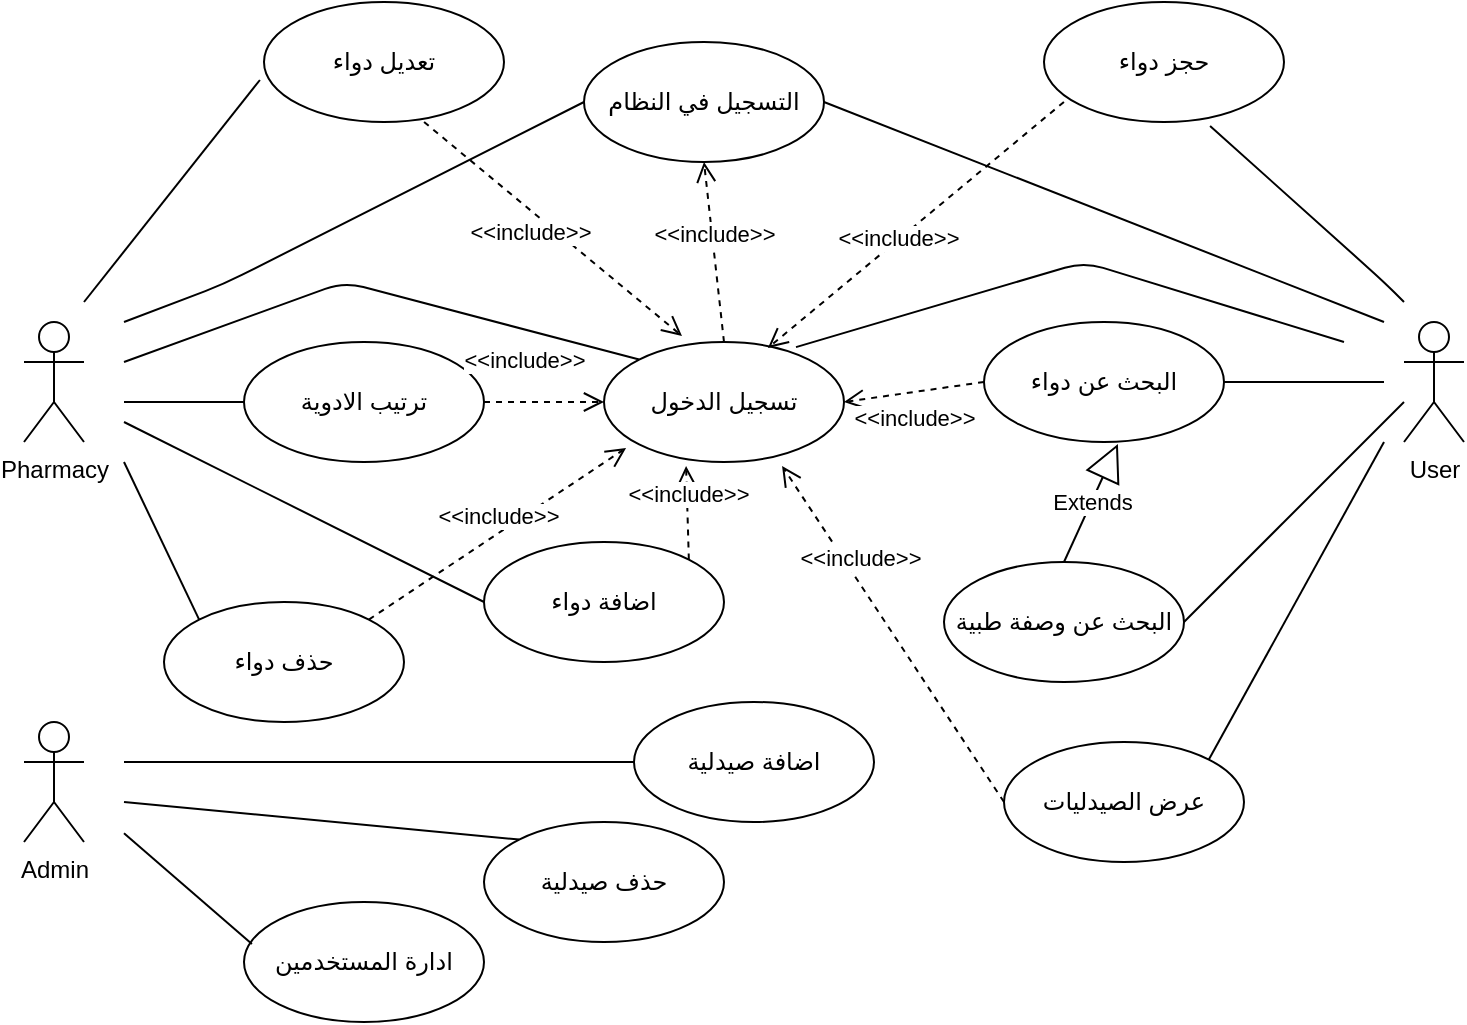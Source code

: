 <mxfile version="15.8.7" type="device"><diagram id="deuCTrwiV307Dfn4mF3x" name="Page-1"><mxGraphModel dx="868" dy="553" grid="0" gridSize="10" guides="1" tooltips="1" connect="1" arrows="1" fold="1" page="0" pageScale="1" pageWidth="850" pageHeight="1100" background="#ffffff" math="0" shadow="0"><root><mxCell id="0"/><mxCell id="1" parent="0"/><mxCell id="YutDZOz3ZFfcqXPv1aBb-1" value="Pharmacy" style="shape=umlActor;verticalLabelPosition=bottom;verticalAlign=top;html=1;" vertex="1" parent="1"><mxGeometry x="60" y="220" width="30" height="60" as="geometry"/></mxCell><mxCell id="YutDZOz3ZFfcqXPv1aBb-2" value="User" style="shape=umlActor;verticalLabelPosition=bottom;verticalAlign=top;html=1;" vertex="1" parent="1"><mxGeometry x="750" y="220" width="30" height="60" as="geometry"/></mxCell><mxCell id="YutDZOz3ZFfcqXPv1aBb-3" value="Admin" style="shape=umlActor;verticalLabelPosition=bottom;verticalAlign=top;html=1;" vertex="1" parent="1"><mxGeometry x="60" y="420" width="30" height="60" as="geometry"/></mxCell><mxCell id="YutDZOz3ZFfcqXPv1aBb-4" value="البحث عن دواء" style="ellipse;whiteSpace=wrap;html=1;" vertex="1" parent="1"><mxGeometry x="540" y="220" width="120" height="60" as="geometry"/></mxCell><mxCell id="YutDZOz3ZFfcqXPv1aBb-5" value="حجز دواء" style="ellipse;whiteSpace=wrap;html=1;" vertex="1" parent="1"><mxGeometry x="570" y="60" width="120" height="60" as="geometry"/></mxCell><mxCell id="YutDZOz3ZFfcqXPv1aBb-6" value="البحث عن وصفة طبية" style="ellipse;whiteSpace=wrap;html=1;" vertex="1" parent="1"><mxGeometry x="520" y="340" width="120" height="60" as="geometry"/></mxCell><mxCell id="YutDZOz3ZFfcqXPv1aBb-7" value="عرض الصيدليات" style="ellipse;whiteSpace=wrap;html=1;" vertex="1" parent="1"><mxGeometry x="550" y="430" width="120" height="60" as="geometry"/></mxCell><mxCell id="YutDZOz3ZFfcqXPv1aBb-8" value="ادارة المستخدمين" style="ellipse;whiteSpace=wrap;html=1;" vertex="1" parent="1"><mxGeometry x="170" y="510" width="120" height="60" as="geometry"/></mxCell><mxCell id="YutDZOz3ZFfcqXPv1aBb-9" value="ترتيب الادوية" style="ellipse;whiteSpace=wrap;html=1;" vertex="1" parent="1"><mxGeometry x="170" y="230" width="120" height="60" as="geometry"/></mxCell><mxCell id="YutDZOz3ZFfcqXPv1aBb-10" value="حذف دواء" style="ellipse;whiteSpace=wrap;html=1;" vertex="1" parent="1"><mxGeometry x="130" y="360" width="120" height="60" as="geometry"/></mxCell><mxCell id="YutDZOz3ZFfcqXPv1aBb-11" value="تعديل دواء" style="ellipse;whiteSpace=wrap;html=1;" vertex="1" parent="1"><mxGeometry x="180" y="60" width="120" height="60" as="geometry"/></mxCell><mxCell id="YutDZOz3ZFfcqXPv1aBb-12" value="اضافة صيدلية" style="ellipse;whiteSpace=wrap;html=1;" vertex="1" parent="1"><mxGeometry x="365" y="410" width="120" height="60" as="geometry"/></mxCell><mxCell id="YutDZOz3ZFfcqXPv1aBb-13" value="حذف صيدلية" style="ellipse;whiteSpace=wrap;html=1;" vertex="1" parent="1"><mxGeometry x="290" y="470" width="120" height="60" as="geometry"/></mxCell><mxCell id="YutDZOz3ZFfcqXPv1aBb-16" value="Extends" style="endArrow=block;endSize=16;endFill=0;html=1;rounded=1;entryX=0.558;entryY=1.017;entryDx=0;entryDy=0;entryPerimeter=0;exitX=0.5;exitY=0;exitDx=0;exitDy=0;" edge="1" parent="1" source="YutDZOz3ZFfcqXPv1aBb-6" target="YutDZOz3ZFfcqXPv1aBb-4"><mxGeometry width="160" relative="1" as="geometry"><mxPoint x="510" y="330" as="sourcePoint"/><mxPoint x="640" y="260" as="targetPoint"/><Array as="points"/></mxGeometry></mxCell><mxCell id="YutDZOz3ZFfcqXPv1aBb-17" value="تسجيل الدخول" style="ellipse;whiteSpace=wrap;html=1;" vertex="1" parent="1"><mxGeometry x="350" y="230" width="120" height="60" as="geometry"/></mxCell><mxCell id="YutDZOz3ZFfcqXPv1aBb-18" value="التسجيل في النظام" style="ellipse;whiteSpace=wrap;html=1;" vertex="1" parent="1"><mxGeometry x="340" y="80" width="120" height="60" as="geometry"/></mxCell><mxCell id="YutDZOz3ZFfcqXPv1aBb-21" value="" style="endArrow=none;html=1;rounded=1;entryX=0.692;entryY=1.033;entryDx=0;entryDy=0;entryPerimeter=0;" edge="1" parent="1" target="YutDZOz3ZFfcqXPv1aBb-5"><mxGeometry width="50" height="50" relative="1" as="geometry"><mxPoint x="750" y="210" as="sourcePoint"/><mxPoint x="760" y="140" as="targetPoint"/><Array as="points"><mxPoint x="740" y="200"/></Array></mxGeometry></mxCell><mxCell id="YutDZOz3ZFfcqXPv1aBb-22" value="" style="endArrow=none;html=1;rounded=1;entryX=1;entryY=0.5;entryDx=0;entryDy=0;" edge="1" parent="1" target="YutDZOz3ZFfcqXPv1aBb-4"><mxGeometry width="50" height="50" relative="1" as="geometry"><mxPoint x="740" y="250" as="sourcePoint"/><mxPoint x="640" y="165.98" as="targetPoint"/><Array as="points"><mxPoint x="677" y="250"/></Array></mxGeometry></mxCell><mxCell id="YutDZOz3ZFfcqXPv1aBb-23" value="" style="endArrow=none;html=1;rounded=1;entryX=1;entryY=0.5;entryDx=0;entryDy=0;" edge="1" parent="1" target="YutDZOz3ZFfcqXPv1aBb-6"><mxGeometry width="50" height="50" relative="1" as="geometry"><mxPoint x="750" y="260" as="sourcePoint"/><mxPoint x="673.04" y="285.98" as="targetPoint"/></mxGeometry></mxCell><mxCell id="YutDZOz3ZFfcqXPv1aBb-24" value="" style="endArrow=none;html=1;rounded=1;entryX=1;entryY=0;entryDx=0;entryDy=0;" edge="1" parent="1" target="YutDZOz3ZFfcqXPv1aBb-7"><mxGeometry width="50" height="50" relative="1" as="geometry"><mxPoint x="740" y="280" as="sourcePoint"/><mxPoint x="710" y="340" as="targetPoint"/></mxGeometry></mxCell><mxCell id="YutDZOz3ZFfcqXPv1aBb-25" value="" style="endArrow=none;html=1;rounded=1;entryX=1;entryY=0.5;entryDx=0;entryDy=0;" edge="1" parent="1" target="YutDZOz3ZFfcqXPv1aBb-18"><mxGeometry width="50" height="50" relative="1" as="geometry"><mxPoint x="740" y="220" as="sourcePoint"/><mxPoint x="587.77" y="130.0" as="targetPoint"/><Array as="points"/></mxGeometry></mxCell><mxCell id="YutDZOz3ZFfcqXPv1aBb-26" value="" style="endArrow=none;html=1;rounded=1;entryX=0.8;entryY=0.043;entryDx=0;entryDy=0;entryPerimeter=0;" edge="1" parent="1" target="YutDZOz3ZFfcqXPv1aBb-17"><mxGeometry width="50" height="50" relative="1" as="geometry"><mxPoint x="720" y="230" as="sourcePoint"/><mxPoint x="460" y="190" as="targetPoint"/><Array as="points"><mxPoint x="590" y="190"/></Array></mxGeometry></mxCell><mxCell id="YutDZOz3ZFfcqXPv1aBb-27" value="" style="endArrow=none;html=1;rounded=1;entryX=-0.017;entryY=0.65;entryDx=0;entryDy=0;entryPerimeter=0;" edge="1" parent="1" target="YutDZOz3ZFfcqXPv1aBb-11"><mxGeometry width="50" height="50" relative="1" as="geometry"><mxPoint x="90" y="210" as="sourcePoint"/><mxPoint x="70" y="120.0" as="targetPoint"/></mxGeometry></mxCell><mxCell id="YutDZOz3ZFfcqXPv1aBb-28" value="" style="endArrow=none;html=1;rounded=1;entryX=0;entryY=0.5;entryDx=0;entryDy=0;" edge="1" parent="1" target="YutDZOz3ZFfcqXPv1aBb-18"><mxGeometry width="50" height="50" relative="1" as="geometry"><mxPoint x="110" y="220" as="sourcePoint"/><mxPoint x="207.96" y="140" as="targetPoint"/><Array as="points"><mxPoint x="160" y="201"/></Array></mxGeometry></mxCell><mxCell id="YutDZOz3ZFfcqXPv1aBb-29" value="" style="endArrow=none;html=1;rounded=1;entryX=0;entryY=0;entryDx=0;entryDy=0;" edge="1" parent="1" target="YutDZOz3ZFfcqXPv1aBb-17"><mxGeometry width="50" height="50" relative="1" as="geometry"><mxPoint x="110" y="240" as="sourcePoint"/><mxPoint x="340" y="190" as="targetPoint"/><Array as="points"><mxPoint x="220" y="200"/></Array></mxGeometry></mxCell><mxCell id="YutDZOz3ZFfcqXPv1aBb-30" value="" style="endArrow=none;html=1;rounded=1;entryX=0;entryY=0.5;entryDx=0;entryDy=0;" edge="1" parent="1" target="YutDZOz3ZFfcqXPv1aBb-9"><mxGeometry width="50" height="50" relative="1" as="geometry"><mxPoint x="110" y="260" as="sourcePoint"/><mxPoint x="207.96" y="129" as="targetPoint"/></mxGeometry></mxCell><mxCell id="YutDZOz3ZFfcqXPv1aBb-31" value="" style="endArrow=none;html=1;rounded=1;entryX=0;entryY=0;entryDx=0;entryDy=0;" edge="1" parent="1" target="YutDZOz3ZFfcqXPv1aBb-10"><mxGeometry width="50" height="50" relative="1" as="geometry"><mxPoint x="110" y="290" as="sourcePoint"/><mxPoint x="217.96" y="139" as="targetPoint"/></mxGeometry></mxCell><mxCell id="YutDZOz3ZFfcqXPv1aBb-32" value="&amp;lt;&amp;lt;include&amp;gt;&amp;gt;" style="html=1;verticalAlign=bottom;endArrow=open;dashed=1;endSize=8;rounded=1;exitX=1;exitY=0.5;exitDx=0;exitDy=0;entryX=0;entryY=0.5;entryDx=0;entryDy=0;" edge="1" parent="1" source="YutDZOz3ZFfcqXPv1aBb-9" target="YutDZOz3ZFfcqXPv1aBb-17"><mxGeometry x="-0.353" y="12" relative="1" as="geometry"><mxPoint x="339" y="280" as="sourcePoint"/><mxPoint x="339" y="340" as="targetPoint"/><mxPoint as="offset"/></mxGeometry></mxCell><mxCell id="YutDZOz3ZFfcqXPv1aBb-33" value="&amp;lt;&amp;lt;include&amp;gt;&amp;gt;" style="html=1;verticalAlign=bottom;endArrow=open;dashed=1;endSize=8;rounded=1;exitX=0.667;exitY=1;exitDx=0;exitDy=0;entryX=0.325;entryY=-0.05;entryDx=0;entryDy=0;exitPerimeter=0;entryPerimeter=0;" edge="1" parent="1" source="YutDZOz3ZFfcqXPv1aBb-11" target="YutDZOz3ZFfcqXPv1aBb-17"><mxGeometry x="-0.025" y="-15" relative="1" as="geometry"><mxPoint x="310" y="140" as="sourcePoint"/><mxPoint x="310" y="200" as="targetPoint"/><mxPoint as="offset"/><Array as="points"/></mxGeometry></mxCell><mxCell id="YutDZOz3ZFfcqXPv1aBb-34" value="&amp;lt;&amp;lt;include&amp;gt;&amp;gt;" style="html=1;verticalAlign=bottom;endArrow=open;dashed=1;endSize=8;rounded=1;exitX=0;exitY=0.5;exitDx=0;exitDy=0;entryX=1;entryY=0.5;entryDx=0;entryDy=0;" edge="1" parent="1" source="YutDZOz3ZFfcqXPv1aBb-4" target="YutDZOz3ZFfcqXPv1aBb-17"><mxGeometry x="0.1" y="22" relative="1" as="geometry"><mxPoint x="500" y="210" as="sourcePoint"/><mxPoint x="500" y="270" as="targetPoint"/><mxPoint as="offset"/></mxGeometry></mxCell><mxCell id="YutDZOz3ZFfcqXPv1aBb-35" value="&amp;lt;&amp;lt;include&amp;gt;&amp;gt;" style="html=1;verticalAlign=bottom;endArrow=open;dashed=1;endSize=8;rounded=1;exitX=0.083;exitY=0.833;exitDx=0;exitDy=0;entryX=0.683;entryY=0.05;entryDx=0;entryDy=0;exitPerimeter=0;entryPerimeter=0;" edge="1" parent="1" source="YutDZOz3ZFfcqXPv1aBb-5" target="YutDZOz3ZFfcqXPv1aBb-17"><mxGeometry x="0.178" y="6" relative="1" as="geometry"><mxPoint x="440" y="180" as="sourcePoint"/><mxPoint x="440" y="240" as="targetPoint"/><mxPoint as="offset"/></mxGeometry></mxCell><mxCell id="YutDZOz3ZFfcqXPv1aBb-36" value="&amp;lt;&amp;lt;include&amp;gt;&amp;gt;" style="html=1;verticalAlign=bottom;endArrow=open;dashed=1;endSize=8;rounded=1;exitX=1;exitY=0;exitDx=0;exitDy=0;entryX=0.092;entryY=0.883;entryDx=0;entryDy=0;entryPerimeter=0;" edge="1" parent="1" source="YutDZOz3ZFfcqXPv1aBb-10" target="YutDZOz3ZFfcqXPv1aBb-17"><mxGeometry relative="1" as="geometry"><mxPoint x="450" y="190" as="sourcePoint"/><mxPoint x="450" y="250" as="targetPoint"/><mxPoint as="offset"/></mxGeometry></mxCell><mxCell id="YutDZOz3ZFfcqXPv1aBb-37" value="&amp;lt;&amp;lt;include&amp;gt;&amp;gt;" style="html=1;verticalAlign=bottom;endArrow=open;dashed=1;endSize=8;rounded=1;exitX=0;exitY=0.5;exitDx=0;exitDy=0;entryX=0.742;entryY=1.033;entryDx=0;entryDy=0;entryPerimeter=0;" edge="1" parent="1" source="YutDZOz3ZFfcqXPv1aBb-7" target="YutDZOz3ZFfcqXPv1aBb-17"><mxGeometry x="0.336" y="-2" relative="1" as="geometry"><mxPoint x="480" y="290" as="sourcePoint"/><mxPoint x="440" y="300" as="targetPoint"/><mxPoint as="offset"/></mxGeometry></mxCell><mxCell id="YutDZOz3ZFfcqXPv1aBb-38" value="&amp;lt;&amp;lt;include&amp;gt;&amp;gt;" style="html=1;verticalAlign=bottom;endArrow=open;dashed=1;endSize=8;rounded=1;exitX=0.5;exitY=0;exitDx=0;exitDy=0;entryX=0.5;entryY=1;entryDx=0;entryDy=0;" edge="1" parent="1" source="YutDZOz3ZFfcqXPv1aBb-17" target="YutDZOz3ZFfcqXPv1aBb-18"><mxGeometry relative="1" as="geometry"><mxPoint x="470" y="210" as="sourcePoint"/><mxPoint x="410" y="150" as="targetPoint"/><mxPoint as="offset"/></mxGeometry></mxCell><mxCell id="YutDZOz3ZFfcqXPv1aBb-39" value="" style="endArrow=none;html=1;rounded=1;entryX=0;entryY=0.5;entryDx=0;entryDy=0;" edge="1" parent="1" target="YutDZOz3ZFfcqXPv1aBb-12"><mxGeometry width="50" height="50" relative="1" as="geometry"><mxPoint x="110" y="440" as="sourcePoint"/><mxPoint x="197.574" y="469.997" as="targetPoint"/></mxGeometry></mxCell><mxCell id="YutDZOz3ZFfcqXPv1aBb-40" value="" style="endArrow=none;html=1;rounded=1;entryX=0;entryY=0;entryDx=0;entryDy=0;" edge="1" parent="1" target="YutDZOz3ZFfcqXPv1aBb-13"><mxGeometry width="50" height="50" relative="1" as="geometry"><mxPoint x="110" y="460" as="sourcePoint"/><mxPoint x="258.784" y="484.397" as="targetPoint"/></mxGeometry></mxCell><mxCell id="YutDZOz3ZFfcqXPv1aBb-41" value="" style="endArrow=none;html=1;rounded=1;entryX=0.033;entryY=0.35;entryDx=0;entryDy=0;entryPerimeter=0;" edge="1" parent="1" target="YutDZOz3ZFfcqXPv1aBb-8"><mxGeometry width="50" height="50" relative="1" as="geometry"><mxPoint x="110" y="475.61" as="sourcePoint"/><mxPoint x="187.574" y="524.397" as="targetPoint"/></mxGeometry></mxCell><mxCell id="YutDZOz3ZFfcqXPv1aBb-42" value="اضافة دواء" style="ellipse;whiteSpace=wrap;html=1;" vertex="1" parent="1"><mxGeometry x="290" y="330" width="120" height="60" as="geometry"/></mxCell><mxCell id="YutDZOz3ZFfcqXPv1aBb-43" value="" style="endArrow=none;html=1;rounded=1;entryX=0;entryY=0.5;entryDx=0;entryDy=0;" edge="1" parent="1" target="YutDZOz3ZFfcqXPv1aBb-42"><mxGeometry width="50" height="50" relative="1" as="geometry"><mxPoint x="110" y="270" as="sourcePoint"/><mxPoint x="180.004" y="359.997" as="targetPoint"/></mxGeometry></mxCell><mxCell id="YutDZOz3ZFfcqXPv1aBb-44" value="&amp;lt;&amp;lt;include&amp;gt;&amp;gt;" style="html=1;verticalAlign=bottom;endArrow=open;dashed=1;endSize=8;rounded=1;exitX=1;exitY=0;exitDx=0;exitDy=0;entryX=0.342;entryY=1.033;entryDx=0;entryDy=0;entryPerimeter=0;" edge="1" parent="1" source="YutDZOz3ZFfcqXPv1aBb-42" target="YutDZOz3ZFfcqXPv1aBb-17"><mxGeometry relative="1" as="geometry"><mxPoint x="281.386" y="389.997" as="sourcePoint"/><mxPoint x="410.0" y="304.19" as="targetPoint"/><mxPoint as="offset"/></mxGeometry></mxCell></root></mxGraphModel></diagram></mxfile>
